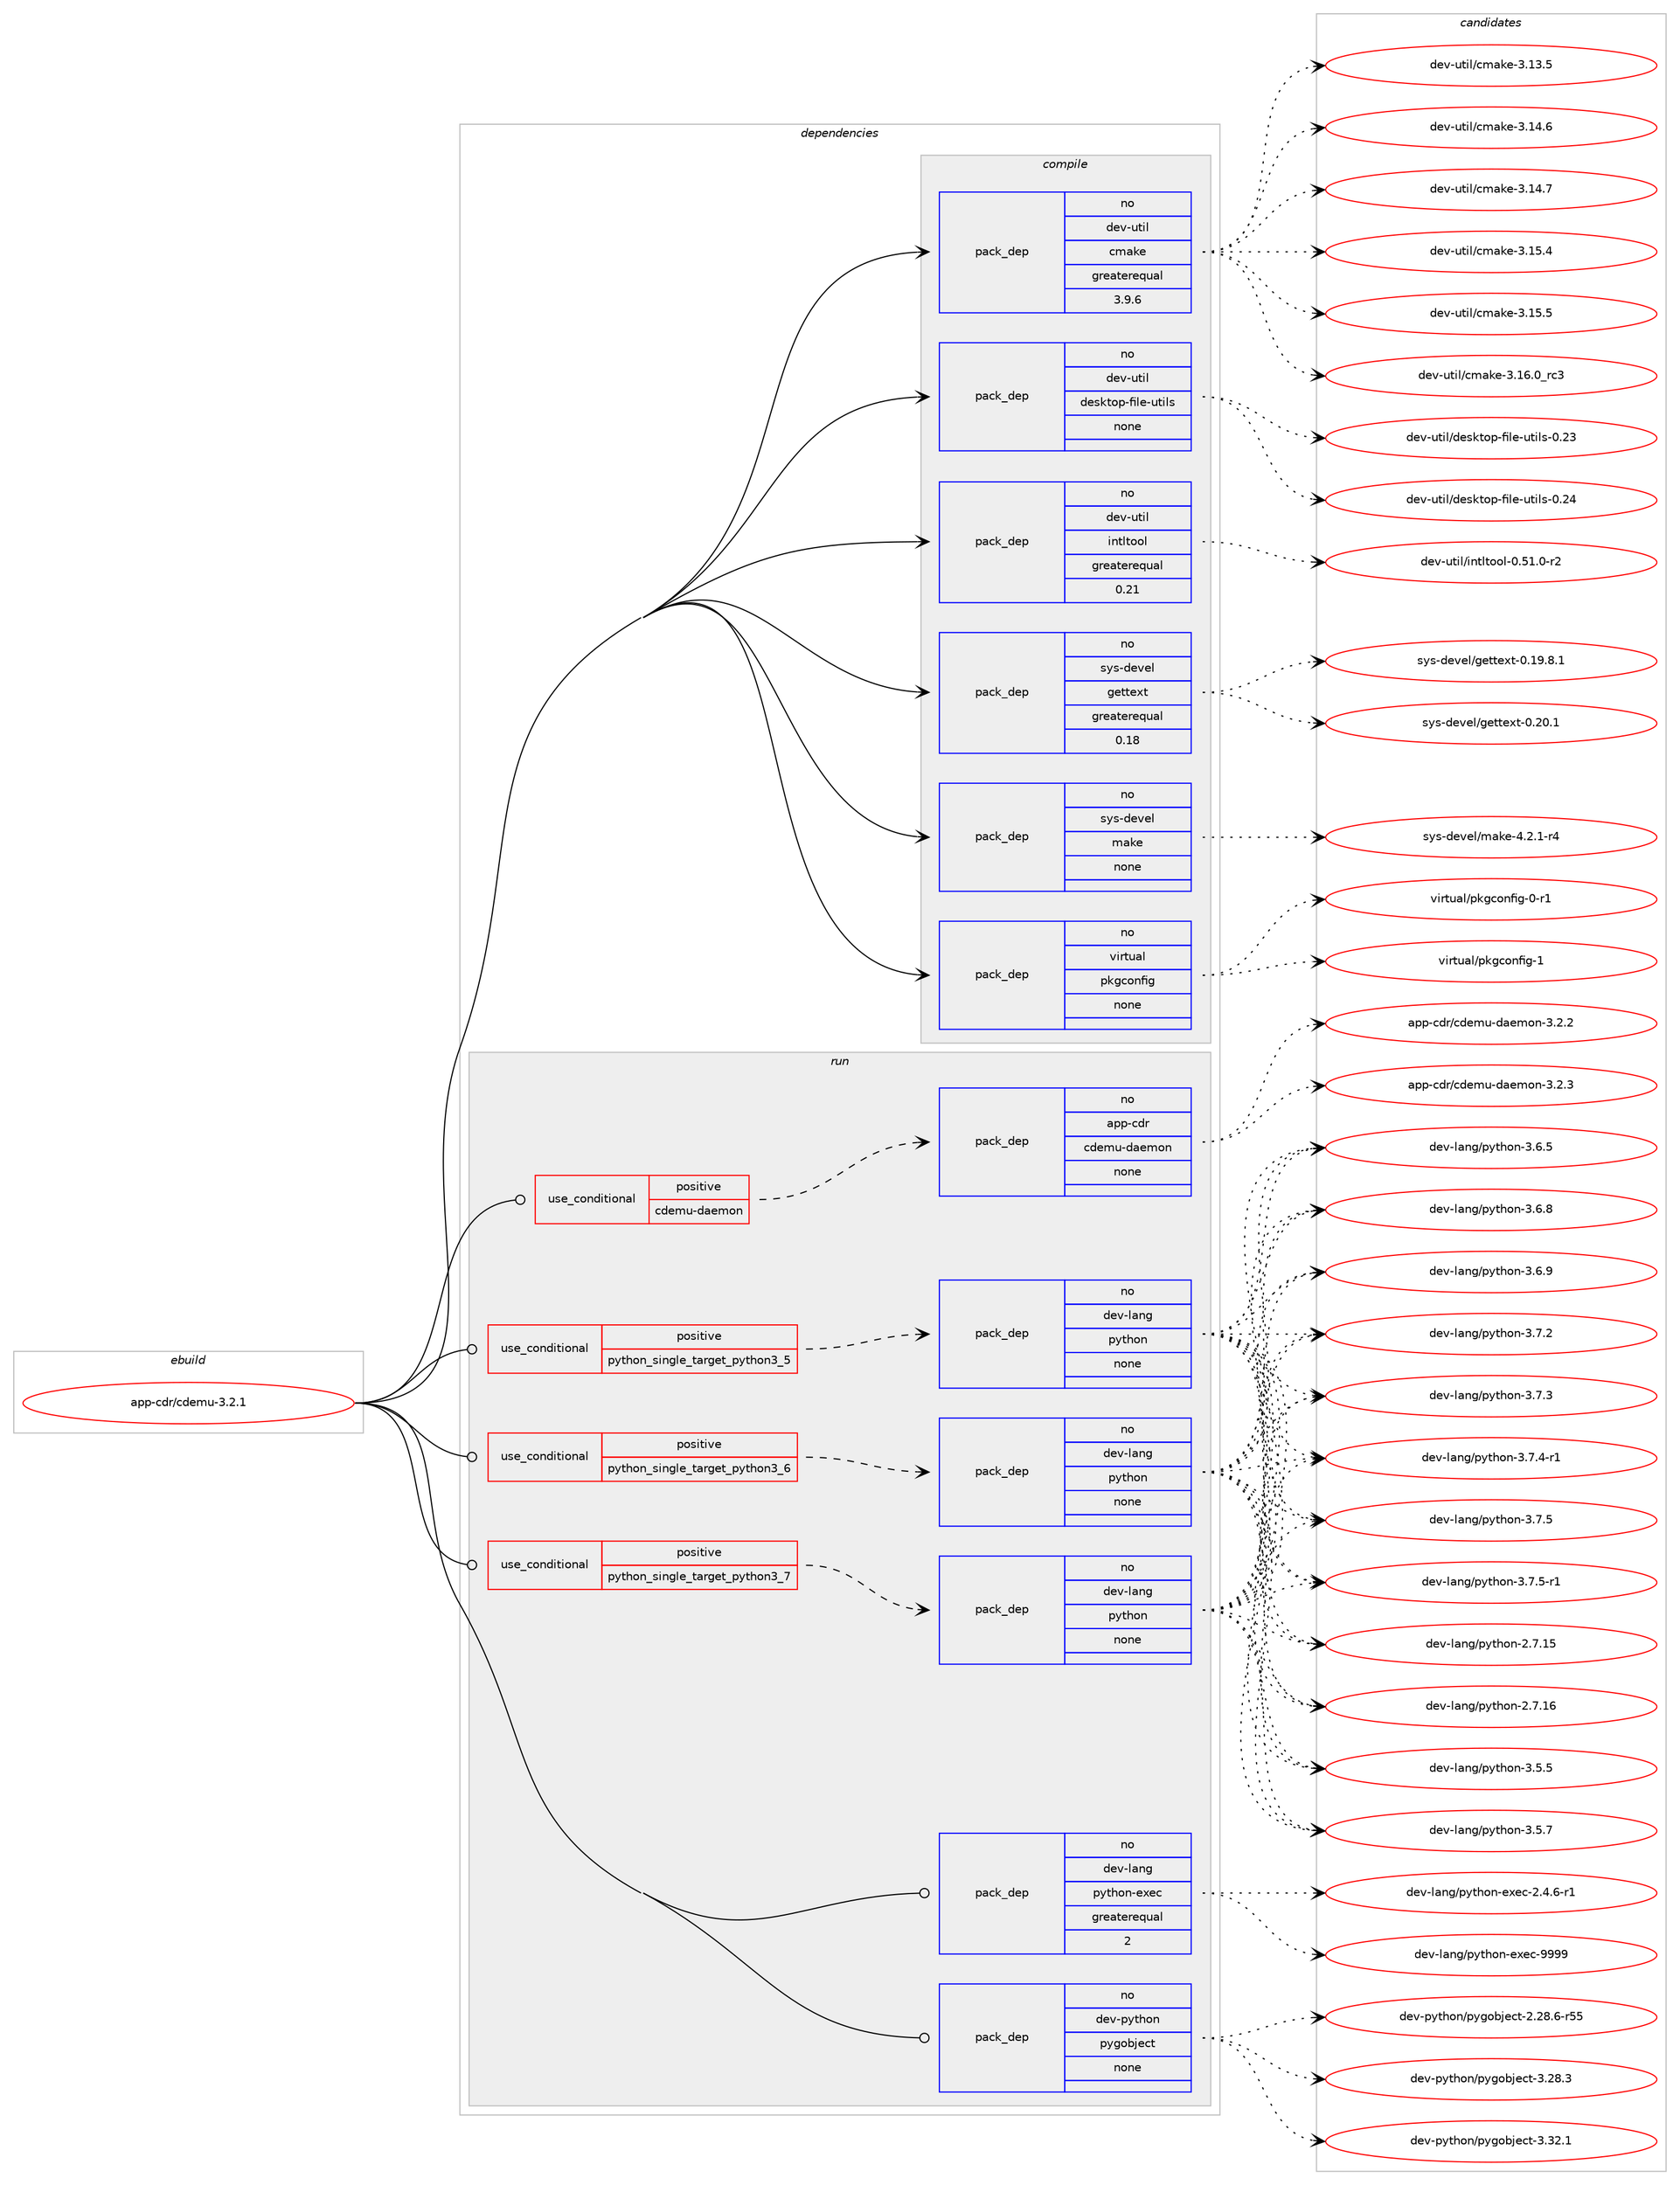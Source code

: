 digraph prolog {

# *************
# Graph options
# *************

newrank=true;
concentrate=true;
compound=true;
graph [rankdir=LR,fontname=Helvetica,fontsize=10,ranksep=1.5];#, ranksep=2.5, nodesep=0.2];
edge  [arrowhead=vee];
node  [fontname=Helvetica,fontsize=10];

# **********
# The ebuild
# **********

subgraph cluster_leftcol {
color=gray;
rank=same;
label=<<i>ebuild</i>>;
id [label="app-cdr/cdemu-3.2.1", color=red, width=4, href="../app-cdr/cdemu-3.2.1.svg"];
}

# ****************
# The dependencies
# ****************

subgraph cluster_midcol {
color=gray;
label=<<i>dependencies</i>>;
subgraph cluster_compile {
fillcolor="#eeeeee";
style=filled;
label=<<i>compile</i>>;
subgraph pack353480 {
dependency475633 [label=<<TABLE BORDER="0" CELLBORDER="1" CELLSPACING="0" CELLPADDING="4" WIDTH="220"><TR><TD ROWSPAN="6" CELLPADDING="30">pack_dep</TD></TR><TR><TD WIDTH="110">no</TD></TR><TR><TD>dev-util</TD></TR><TR><TD>cmake</TD></TR><TR><TD>greaterequal</TD></TR><TR><TD>3.9.6</TD></TR></TABLE>>, shape=none, color=blue];
}
id:e -> dependency475633:w [weight=20,style="solid",arrowhead="vee"];
subgraph pack353481 {
dependency475634 [label=<<TABLE BORDER="0" CELLBORDER="1" CELLSPACING="0" CELLPADDING="4" WIDTH="220"><TR><TD ROWSPAN="6" CELLPADDING="30">pack_dep</TD></TR><TR><TD WIDTH="110">no</TD></TR><TR><TD>dev-util</TD></TR><TR><TD>desktop-file-utils</TD></TR><TR><TD>none</TD></TR><TR><TD></TD></TR></TABLE>>, shape=none, color=blue];
}
id:e -> dependency475634:w [weight=20,style="solid",arrowhead="vee"];
subgraph pack353482 {
dependency475635 [label=<<TABLE BORDER="0" CELLBORDER="1" CELLSPACING="0" CELLPADDING="4" WIDTH="220"><TR><TD ROWSPAN="6" CELLPADDING="30">pack_dep</TD></TR><TR><TD WIDTH="110">no</TD></TR><TR><TD>dev-util</TD></TR><TR><TD>intltool</TD></TR><TR><TD>greaterequal</TD></TR><TR><TD>0.21</TD></TR></TABLE>>, shape=none, color=blue];
}
id:e -> dependency475635:w [weight=20,style="solid",arrowhead="vee"];
subgraph pack353483 {
dependency475636 [label=<<TABLE BORDER="0" CELLBORDER="1" CELLSPACING="0" CELLPADDING="4" WIDTH="220"><TR><TD ROWSPAN="6" CELLPADDING="30">pack_dep</TD></TR><TR><TD WIDTH="110">no</TD></TR><TR><TD>sys-devel</TD></TR><TR><TD>gettext</TD></TR><TR><TD>greaterequal</TD></TR><TR><TD>0.18</TD></TR></TABLE>>, shape=none, color=blue];
}
id:e -> dependency475636:w [weight=20,style="solid",arrowhead="vee"];
subgraph pack353484 {
dependency475637 [label=<<TABLE BORDER="0" CELLBORDER="1" CELLSPACING="0" CELLPADDING="4" WIDTH="220"><TR><TD ROWSPAN="6" CELLPADDING="30">pack_dep</TD></TR><TR><TD WIDTH="110">no</TD></TR><TR><TD>sys-devel</TD></TR><TR><TD>make</TD></TR><TR><TD>none</TD></TR><TR><TD></TD></TR></TABLE>>, shape=none, color=blue];
}
id:e -> dependency475637:w [weight=20,style="solid",arrowhead="vee"];
subgraph pack353485 {
dependency475638 [label=<<TABLE BORDER="0" CELLBORDER="1" CELLSPACING="0" CELLPADDING="4" WIDTH="220"><TR><TD ROWSPAN="6" CELLPADDING="30">pack_dep</TD></TR><TR><TD WIDTH="110">no</TD></TR><TR><TD>virtual</TD></TR><TR><TD>pkgconfig</TD></TR><TR><TD>none</TD></TR><TR><TD></TD></TR></TABLE>>, shape=none, color=blue];
}
id:e -> dependency475638:w [weight=20,style="solid",arrowhead="vee"];
}
subgraph cluster_compileandrun {
fillcolor="#eeeeee";
style=filled;
label=<<i>compile and run</i>>;
}
subgraph cluster_run {
fillcolor="#eeeeee";
style=filled;
label=<<i>run</i>>;
subgraph cond113517 {
dependency475639 [label=<<TABLE BORDER="0" CELLBORDER="1" CELLSPACING="0" CELLPADDING="4"><TR><TD ROWSPAN="3" CELLPADDING="10">use_conditional</TD></TR><TR><TD>positive</TD></TR><TR><TD>cdemu-daemon</TD></TR></TABLE>>, shape=none, color=red];
subgraph pack353486 {
dependency475640 [label=<<TABLE BORDER="0" CELLBORDER="1" CELLSPACING="0" CELLPADDING="4" WIDTH="220"><TR><TD ROWSPAN="6" CELLPADDING="30">pack_dep</TD></TR><TR><TD WIDTH="110">no</TD></TR><TR><TD>app-cdr</TD></TR><TR><TD>cdemu-daemon</TD></TR><TR><TD>none</TD></TR><TR><TD></TD></TR></TABLE>>, shape=none, color=blue];
}
dependency475639:e -> dependency475640:w [weight=20,style="dashed",arrowhead="vee"];
}
id:e -> dependency475639:w [weight=20,style="solid",arrowhead="odot"];
subgraph cond113518 {
dependency475641 [label=<<TABLE BORDER="0" CELLBORDER="1" CELLSPACING="0" CELLPADDING="4"><TR><TD ROWSPAN="3" CELLPADDING="10">use_conditional</TD></TR><TR><TD>positive</TD></TR><TR><TD>python_single_target_python3_5</TD></TR></TABLE>>, shape=none, color=red];
subgraph pack353487 {
dependency475642 [label=<<TABLE BORDER="0" CELLBORDER="1" CELLSPACING="0" CELLPADDING="4" WIDTH="220"><TR><TD ROWSPAN="6" CELLPADDING="30">pack_dep</TD></TR><TR><TD WIDTH="110">no</TD></TR><TR><TD>dev-lang</TD></TR><TR><TD>python</TD></TR><TR><TD>none</TD></TR><TR><TD></TD></TR></TABLE>>, shape=none, color=blue];
}
dependency475641:e -> dependency475642:w [weight=20,style="dashed",arrowhead="vee"];
}
id:e -> dependency475641:w [weight=20,style="solid",arrowhead="odot"];
subgraph cond113519 {
dependency475643 [label=<<TABLE BORDER="0" CELLBORDER="1" CELLSPACING="0" CELLPADDING="4"><TR><TD ROWSPAN="3" CELLPADDING="10">use_conditional</TD></TR><TR><TD>positive</TD></TR><TR><TD>python_single_target_python3_6</TD></TR></TABLE>>, shape=none, color=red];
subgraph pack353488 {
dependency475644 [label=<<TABLE BORDER="0" CELLBORDER="1" CELLSPACING="0" CELLPADDING="4" WIDTH="220"><TR><TD ROWSPAN="6" CELLPADDING="30">pack_dep</TD></TR><TR><TD WIDTH="110">no</TD></TR><TR><TD>dev-lang</TD></TR><TR><TD>python</TD></TR><TR><TD>none</TD></TR><TR><TD></TD></TR></TABLE>>, shape=none, color=blue];
}
dependency475643:e -> dependency475644:w [weight=20,style="dashed",arrowhead="vee"];
}
id:e -> dependency475643:w [weight=20,style="solid",arrowhead="odot"];
subgraph cond113520 {
dependency475645 [label=<<TABLE BORDER="0" CELLBORDER="1" CELLSPACING="0" CELLPADDING="4"><TR><TD ROWSPAN="3" CELLPADDING="10">use_conditional</TD></TR><TR><TD>positive</TD></TR><TR><TD>python_single_target_python3_7</TD></TR></TABLE>>, shape=none, color=red];
subgraph pack353489 {
dependency475646 [label=<<TABLE BORDER="0" CELLBORDER="1" CELLSPACING="0" CELLPADDING="4" WIDTH="220"><TR><TD ROWSPAN="6" CELLPADDING="30">pack_dep</TD></TR><TR><TD WIDTH="110">no</TD></TR><TR><TD>dev-lang</TD></TR><TR><TD>python</TD></TR><TR><TD>none</TD></TR><TR><TD></TD></TR></TABLE>>, shape=none, color=blue];
}
dependency475645:e -> dependency475646:w [weight=20,style="dashed",arrowhead="vee"];
}
id:e -> dependency475645:w [weight=20,style="solid",arrowhead="odot"];
subgraph pack353490 {
dependency475647 [label=<<TABLE BORDER="0" CELLBORDER="1" CELLSPACING="0" CELLPADDING="4" WIDTH="220"><TR><TD ROWSPAN="6" CELLPADDING="30">pack_dep</TD></TR><TR><TD WIDTH="110">no</TD></TR><TR><TD>dev-lang</TD></TR><TR><TD>python-exec</TD></TR><TR><TD>greaterequal</TD></TR><TR><TD>2</TD></TR></TABLE>>, shape=none, color=blue];
}
id:e -> dependency475647:w [weight=20,style="solid",arrowhead="odot"];
subgraph pack353491 {
dependency475648 [label=<<TABLE BORDER="0" CELLBORDER="1" CELLSPACING="0" CELLPADDING="4" WIDTH="220"><TR><TD ROWSPAN="6" CELLPADDING="30">pack_dep</TD></TR><TR><TD WIDTH="110">no</TD></TR><TR><TD>dev-python</TD></TR><TR><TD>pygobject</TD></TR><TR><TD>none</TD></TR><TR><TD></TD></TR></TABLE>>, shape=none, color=blue];
}
id:e -> dependency475648:w [weight=20,style="solid",arrowhead="odot"];
}
}

# **************
# The candidates
# **************

subgraph cluster_choices {
rank=same;
color=gray;
label=<<i>candidates</i>>;

subgraph choice353480 {
color=black;
nodesep=1;
choice1001011184511711610510847991099710710145514649514653 [label="dev-util/cmake-3.13.5", color=red, width=4,href="../dev-util/cmake-3.13.5.svg"];
choice1001011184511711610510847991099710710145514649524654 [label="dev-util/cmake-3.14.6", color=red, width=4,href="../dev-util/cmake-3.14.6.svg"];
choice1001011184511711610510847991099710710145514649524655 [label="dev-util/cmake-3.14.7", color=red, width=4,href="../dev-util/cmake-3.14.7.svg"];
choice1001011184511711610510847991099710710145514649534652 [label="dev-util/cmake-3.15.4", color=red, width=4,href="../dev-util/cmake-3.15.4.svg"];
choice1001011184511711610510847991099710710145514649534653 [label="dev-util/cmake-3.15.5", color=red, width=4,href="../dev-util/cmake-3.15.5.svg"];
choice1001011184511711610510847991099710710145514649544648951149951 [label="dev-util/cmake-3.16.0_rc3", color=red, width=4,href="../dev-util/cmake-3.16.0_rc3.svg"];
dependency475633:e -> choice1001011184511711610510847991099710710145514649514653:w [style=dotted,weight="100"];
dependency475633:e -> choice1001011184511711610510847991099710710145514649524654:w [style=dotted,weight="100"];
dependency475633:e -> choice1001011184511711610510847991099710710145514649524655:w [style=dotted,weight="100"];
dependency475633:e -> choice1001011184511711610510847991099710710145514649534652:w [style=dotted,weight="100"];
dependency475633:e -> choice1001011184511711610510847991099710710145514649534653:w [style=dotted,weight="100"];
dependency475633:e -> choice1001011184511711610510847991099710710145514649544648951149951:w [style=dotted,weight="100"];
}
subgraph choice353481 {
color=black;
nodesep=1;
choice100101118451171161051084710010111510711611111245102105108101451171161051081154548465051 [label="dev-util/desktop-file-utils-0.23", color=red, width=4,href="../dev-util/desktop-file-utils-0.23.svg"];
choice100101118451171161051084710010111510711611111245102105108101451171161051081154548465052 [label="dev-util/desktop-file-utils-0.24", color=red, width=4,href="../dev-util/desktop-file-utils-0.24.svg"];
dependency475634:e -> choice100101118451171161051084710010111510711611111245102105108101451171161051081154548465051:w [style=dotted,weight="100"];
dependency475634:e -> choice100101118451171161051084710010111510711611111245102105108101451171161051081154548465052:w [style=dotted,weight="100"];
}
subgraph choice353482 {
color=black;
nodesep=1;
choice1001011184511711610510847105110116108116111111108454846534946484511450 [label="dev-util/intltool-0.51.0-r2", color=red, width=4,href="../dev-util/intltool-0.51.0-r2.svg"];
dependency475635:e -> choice1001011184511711610510847105110116108116111111108454846534946484511450:w [style=dotted,weight="100"];
}
subgraph choice353483 {
color=black;
nodesep=1;
choice1151211154510010111810110847103101116116101120116454846495746564649 [label="sys-devel/gettext-0.19.8.1", color=red, width=4,href="../sys-devel/gettext-0.19.8.1.svg"];
choice115121115451001011181011084710310111611610112011645484650484649 [label="sys-devel/gettext-0.20.1", color=red, width=4,href="../sys-devel/gettext-0.20.1.svg"];
dependency475636:e -> choice1151211154510010111810110847103101116116101120116454846495746564649:w [style=dotted,weight="100"];
dependency475636:e -> choice115121115451001011181011084710310111611610112011645484650484649:w [style=dotted,weight="100"];
}
subgraph choice353484 {
color=black;
nodesep=1;
choice1151211154510010111810110847109971071014552465046494511452 [label="sys-devel/make-4.2.1-r4", color=red, width=4,href="../sys-devel/make-4.2.1-r4.svg"];
dependency475637:e -> choice1151211154510010111810110847109971071014552465046494511452:w [style=dotted,weight="100"];
}
subgraph choice353485 {
color=black;
nodesep=1;
choice11810511411611797108471121071039911111010210510345484511449 [label="virtual/pkgconfig-0-r1", color=red, width=4,href="../virtual/pkgconfig-0-r1.svg"];
choice1181051141161179710847112107103991111101021051034549 [label="virtual/pkgconfig-1", color=red, width=4,href="../virtual/pkgconfig-1.svg"];
dependency475638:e -> choice11810511411611797108471121071039911111010210510345484511449:w [style=dotted,weight="100"];
dependency475638:e -> choice1181051141161179710847112107103991111101021051034549:w [style=dotted,weight="100"];
}
subgraph choice353486 {
color=black;
nodesep=1;
choice97112112459910011447991001011091174510097101109111110455146504650 [label="app-cdr/cdemu-daemon-3.2.2", color=red, width=4,href="../app-cdr/cdemu-daemon-3.2.2.svg"];
choice97112112459910011447991001011091174510097101109111110455146504651 [label="app-cdr/cdemu-daemon-3.2.3", color=red, width=4,href="../app-cdr/cdemu-daemon-3.2.3.svg"];
dependency475640:e -> choice97112112459910011447991001011091174510097101109111110455146504650:w [style=dotted,weight="100"];
dependency475640:e -> choice97112112459910011447991001011091174510097101109111110455146504651:w [style=dotted,weight="100"];
}
subgraph choice353487 {
color=black;
nodesep=1;
choice10010111845108971101034711212111610411111045504655464953 [label="dev-lang/python-2.7.15", color=red, width=4,href="../dev-lang/python-2.7.15.svg"];
choice10010111845108971101034711212111610411111045504655464954 [label="dev-lang/python-2.7.16", color=red, width=4,href="../dev-lang/python-2.7.16.svg"];
choice100101118451089711010347112121116104111110455146534653 [label="dev-lang/python-3.5.5", color=red, width=4,href="../dev-lang/python-3.5.5.svg"];
choice100101118451089711010347112121116104111110455146534655 [label="dev-lang/python-3.5.7", color=red, width=4,href="../dev-lang/python-3.5.7.svg"];
choice100101118451089711010347112121116104111110455146544653 [label="dev-lang/python-3.6.5", color=red, width=4,href="../dev-lang/python-3.6.5.svg"];
choice100101118451089711010347112121116104111110455146544656 [label="dev-lang/python-3.6.8", color=red, width=4,href="../dev-lang/python-3.6.8.svg"];
choice100101118451089711010347112121116104111110455146544657 [label="dev-lang/python-3.6.9", color=red, width=4,href="../dev-lang/python-3.6.9.svg"];
choice100101118451089711010347112121116104111110455146554650 [label="dev-lang/python-3.7.2", color=red, width=4,href="../dev-lang/python-3.7.2.svg"];
choice100101118451089711010347112121116104111110455146554651 [label="dev-lang/python-3.7.3", color=red, width=4,href="../dev-lang/python-3.7.3.svg"];
choice1001011184510897110103471121211161041111104551465546524511449 [label="dev-lang/python-3.7.4-r1", color=red, width=4,href="../dev-lang/python-3.7.4-r1.svg"];
choice100101118451089711010347112121116104111110455146554653 [label="dev-lang/python-3.7.5", color=red, width=4,href="../dev-lang/python-3.7.5.svg"];
choice1001011184510897110103471121211161041111104551465546534511449 [label="dev-lang/python-3.7.5-r1", color=red, width=4,href="../dev-lang/python-3.7.5-r1.svg"];
dependency475642:e -> choice10010111845108971101034711212111610411111045504655464953:w [style=dotted,weight="100"];
dependency475642:e -> choice10010111845108971101034711212111610411111045504655464954:w [style=dotted,weight="100"];
dependency475642:e -> choice100101118451089711010347112121116104111110455146534653:w [style=dotted,weight="100"];
dependency475642:e -> choice100101118451089711010347112121116104111110455146534655:w [style=dotted,weight="100"];
dependency475642:e -> choice100101118451089711010347112121116104111110455146544653:w [style=dotted,weight="100"];
dependency475642:e -> choice100101118451089711010347112121116104111110455146544656:w [style=dotted,weight="100"];
dependency475642:e -> choice100101118451089711010347112121116104111110455146544657:w [style=dotted,weight="100"];
dependency475642:e -> choice100101118451089711010347112121116104111110455146554650:w [style=dotted,weight="100"];
dependency475642:e -> choice100101118451089711010347112121116104111110455146554651:w [style=dotted,weight="100"];
dependency475642:e -> choice1001011184510897110103471121211161041111104551465546524511449:w [style=dotted,weight="100"];
dependency475642:e -> choice100101118451089711010347112121116104111110455146554653:w [style=dotted,weight="100"];
dependency475642:e -> choice1001011184510897110103471121211161041111104551465546534511449:w [style=dotted,weight="100"];
}
subgraph choice353488 {
color=black;
nodesep=1;
choice10010111845108971101034711212111610411111045504655464953 [label="dev-lang/python-2.7.15", color=red, width=4,href="../dev-lang/python-2.7.15.svg"];
choice10010111845108971101034711212111610411111045504655464954 [label="dev-lang/python-2.7.16", color=red, width=4,href="../dev-lang/python-2.7.16.svg"];
choice100101118451089711010347112121116104111110455146534653 [label="dev-lang/python-3.5.5", color=red, width=4,href="../dev-lang/python-3.5.5.svg"];
choice100101118451089711010347112121116104111110455146534655 [label="dev-lang/python-3.5.7", color=red, width=4,href="../dev-lang/python-3.5.7.svg"];
choice100101118451089711010347112121116104111110455146544653 [label="dev-lang/python-3.6.5", color=red, width=4,href="../dev-lang/python-3.6.5.svg"];
choice100101118451089711010347112121116104111110455146544656 [label="dev-lang/python-3.6.8", color=red, width=4,href="../dev-lang/python-3.6.8.svg"];
choice100101118451089711010347112121116104111110455146544657 [label="dev-lang/python-3.6.9", color=red, width=4,href="../dev-lang/python-3.6.9.svg"];
choice100101118451089711010347112121116104111110455146554650 [label="dev-lang/python-3.7.2", color=red, width=4,href="../dev-lang/python-3.7.2.svg"];
choice100101118451089711010347112121116104111110455146554651 [label="dev-lang/python-3.7.3", color=red, width=4,href="../dev-lang/python-3.7.3.svg"];
choice1001011184510897110103471121211161041111104551465546524511449 [label="dev-lang/python-3.7.4-r1", color=red, width=4,href="../dev-lang/python-3.7.4-r1.svg"];
choice100101118451089711010347112121116104111110455146554653 [label="dev-lang/python-3.7.5", color=red, width=4,href="../dev-lang/python-3.7.5.svg"];
choice1001011184510897110103471121211161041111104551465546534511449 [label="dev-lang/python-3.7.5-r1", color=red, width=4,href="../dev-lang/python-3.7.5-r1.svg"];
dependency475644:e -> choice10010111845108971101034711212111610411111045504655464953:w [style=dotted,weight="100"];
dependency475644:e -> choice10010111845108971101034711212111610411111045504655464954:w [style=dotted,weight="100"];
dependency475644:e -> choice100101118451089711010347112121116104111110455146534653:w [style=dotted,weight="100"];
dependency475644:e -> choice100101118451089711010347112121116104111110455146534655:w [style=dotted,weight="100"];
dependency475644:e -> choice100101118451089711010347112121116104111110455146544653:w [style=dotted,weight="100"];
dependency475644:e -> choice100101118451089711010347112121116104111110455146544656:w [style=dotted,weight="100"];
dependency475644:e -> choice100101118451089711010347112121116104111110455146544657:w [style=dotted,weight="100"];
dependency475644:e -> choice100101118451089711010347112121116104111110455146554650:w [style=dotted,weight="100"];
dependency475644:e -> choice100101118451089711010347112121116104111110455146554651:w [style=dotted,weight="100"];
dependency475644:e -> choice1001011184510897110103471121211161041111104551465546524511449:w [style=dotted,weight="100"];
dependency475644:e -> choice100101118451089711010347112121116104111110455146554653:w [style=dotted,weight="100"];
dependency475644:e -> choice1001011184510897110103471121211161041111104551465546534511449:w [style=dotted,weight="100"];
}
subgraph choice353489 {
color=black;
nodesep=1;
choice10010111845108971101034711212111610411111045504655464953 [label="dev-lang/python-2.7.15", color=red, width=4,href="../dev-lang/python-2.7.15.svg"];
choice10010111845108971101034711212111610411111045504655464954 [label="dev-lang/python-2.7.16", color=red, width=4,href="../dev-lang/python-2.7.16.svg"];
choice100101118451089711010347112121116104111110455146534653 [label="dev-lang/python-3.5.5", color=red, width=4,href="../dev-lang/python-3.5.5.svg"];
choice100101118451089711010347112121116104111110455146534655 [label="dev-lang/python-3.5.7", color=red, width=4,href="../dev-lang/python-3.5.7.svg"];
choice100101118451089711010347112121116104111110455146544653 [label="dev-lang/python-3.6.5", color=red, width=4,href="../dev-lang/python-3.6.5.svg"];
choice100101118451089711010347112121116104111110455146544656 [label="dev-lang/python-3.6.8", color=red, width=4,href="../dev-lang/python-3.6.8.svg"];
choice100101118451089711010347112121116104111110455146544657 [label="dev-lang/python-3.6.9", color=red, width=4,href="../dev-lang/python-3.6.9.svg"];
choice100101118451089711010347112121116104111110455146554650 [label="dev-lang/python-3.7.2", color=red, width=4,href="../dev-lang/python-3.7.2.svg"];
choice100101118451089711010347112121116104111110455146554651 [label="dev-lang/python-3.7.3", color=red, width=4,href="../dev-lang/python-3.7.3.svg"];
choice1001011184510897110103471121211161041111104551465546524511449 [label="dev-lang/python-3.7.4-r1", color=red, width=4,href="../dev-lang/python-3.7.4-r1.svg"];
choice100101118451089711010347112121116104111110455146554653 [label="dev-lang/python-3.7.5", color=red, width=4,href="../dev-lang/python-3.7.5.svg"];
choice1001011184510897110103471121211161041111104551465546534511449 [label="dev-lang/python-3.7.5-r1", color=red, width=4,href="../dev-lang/python-3.7.5-r1.svg"];
dependency475646:e -> choice10010111845108971101034711212111610411111045504655464953:w [style=dotted,weight="100"];
dependency475646:e -> choice10010111845108971101034711212111610411111045504655464954:w [style=dotted,weight="100"];
dependency475646:e -> choice100101118451089711010347112121116104111110455146534653:w [style=dotted,weight="100"];
dependency475646:e -> choice100101118451089711010347112121116104111110455146534655:w [style=dotted,weight="100"];
dependency475646:e -> choice100101118451089711010347112121116104111110455146544653:w [style=dotted,weight="100"];
dependency475646:e -> choice100101118451089711010347112121116104111110455146544656:w [style=dotted,weight="100"];
dependency475646:e -> choice100101118451089711010347112121116104111110455146544657:w [style=dotted,weight="100"];
dependency475646:e -> choice100101118451089711010347112121116104111110455146554650:w [style=dotted,weight="100"];
dependency475646:e -> choice100101118451089711010347112121116104111110455146554651:w [style=dotted,weight="100"];
dependency475646:e -> choice1001011184510897110103471121211161041111104551465546524511449:w [style=dotted,weight="100"];
dependency475646:e -> choice100101118451089711010347112121116104111110455146554653:w [style=dotted,weight="100"];
dependency475646:e -> choice1001011184510897110103471121211161041111104551465546534511449:w [style=dotted,weight="100"];
}
subgraph choice353490 {
color=black;
nodesep=1;
choice10010111845108971101034711212111610411111045101120101994550465246544511449 [label="dev-lang/python-exec-2.4.6-r1", color=red, width=4,href="../dev-lang/python-exec-2.4.6-r1.svg"];
choice10010111845108971101034711212111610411111045101120101994557575757 [label="dev-lang/python-exec-9999", color=red, width=4,href="../dev-lang/python-exec-9999.svg"];
dependency475647:e -> choice10010111845108971101034711212111610411111045101120101994550465246544511449:w [style=dotted,weight="100"];
dependency475647:e -> choice10010111845108971101034711212111610411111045101120101994557575757:w [style=dotted,weight="100"];
}
subgraph choice353491 {
color=black;
nodesep=1;
choice1001011184511212111610411111047112121103111981061019911645504650564654451145353 [label="dev-python/pygobject-2.28.6-r55", color=red, width=4,href="../dev-python/pygobject-2.28.6-r55.svg"];
choice1001011184511212111610411111047112121103111981061019911645514650564651 [label="dev-python/pygobject-3.28.3", color=red, width=4,href="../dev-python/pygobject-3.28.3.svg"];
choice1001011184511212111610411111047112121103111981061019911645514651504649 [label="dev-python/pygobject-3.32.1", color=red, width=4,href="../dev-python/pygobject-3.32.1.svg"];
dependency475648:e -> choice1001011184511212111610411111047112121103111981061019911645504650564654451145353:w [style=dotted,weight="100"];
dependency475648:e -> choice1001011184511212111610411111047112121103111981061019911645514650564651:w [style=dotted,weight="100"];
dependency475648:e -> choice1001011184511212111610411111047112121103111981061019911645514651504649:w [style=dotted,weight="100"];
}
}

}

